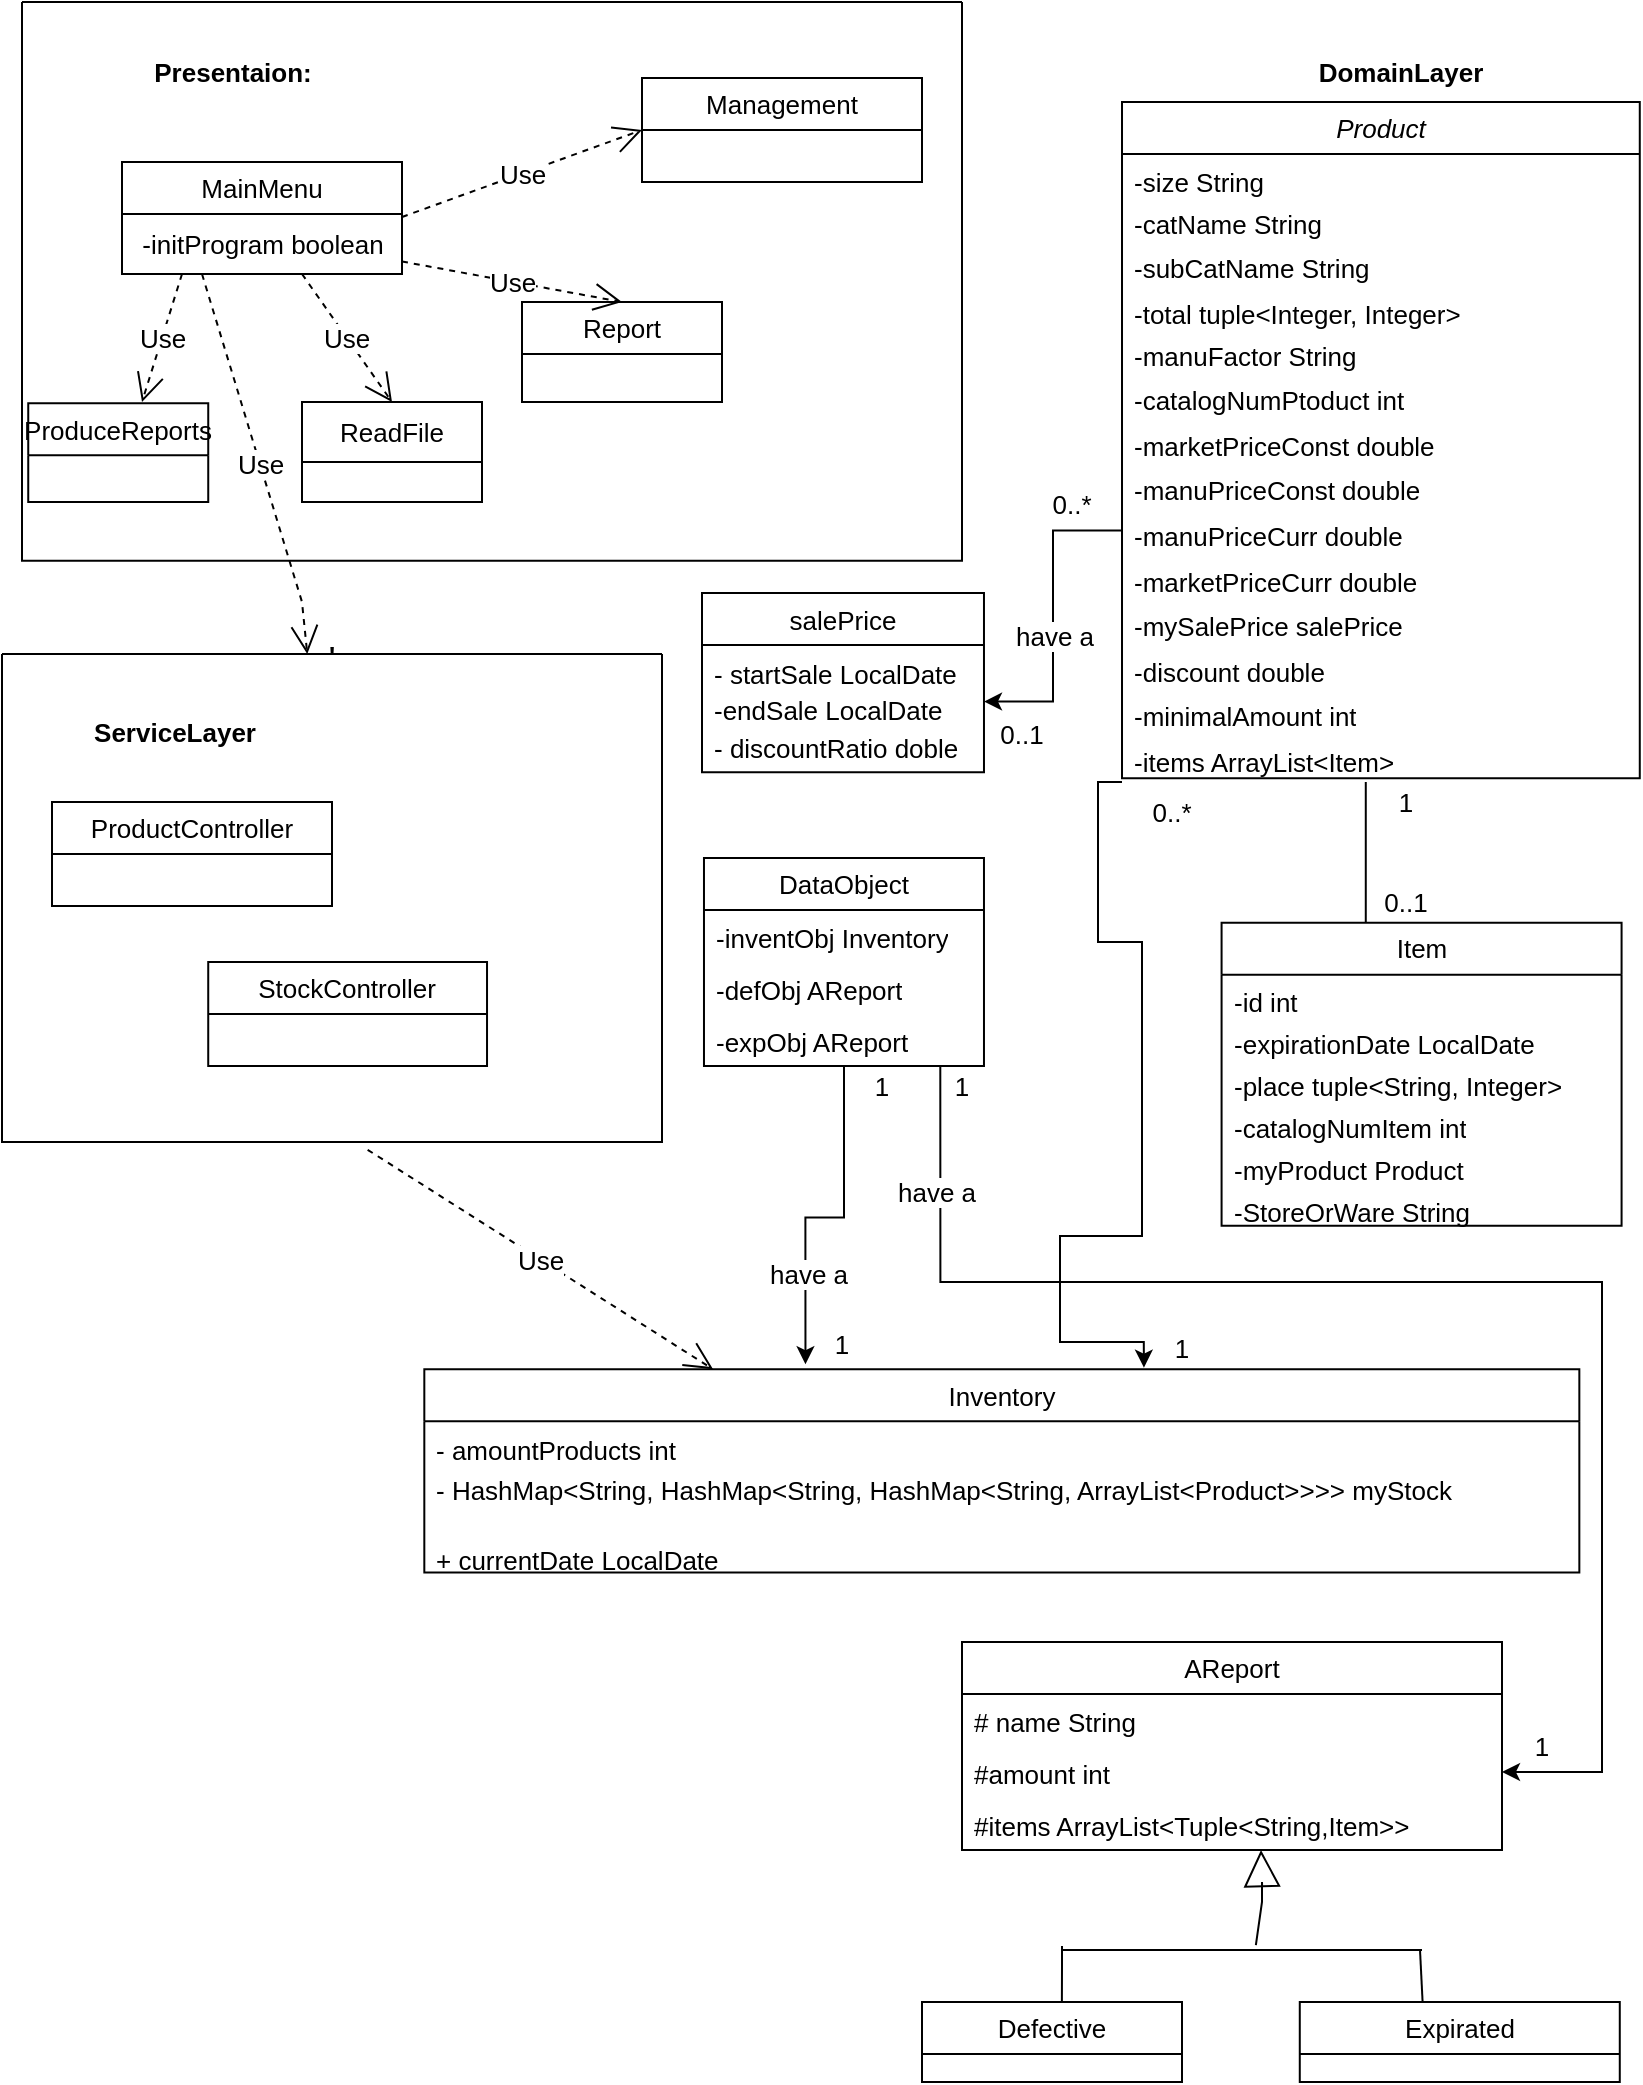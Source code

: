 <mxfile version="24.5.4" type="github">
  <diagram id="C5RBs43oDa-KdzZeNtuy" name="Page-1">
    <mxGraphModel dx="1002" dy="569" grid="1" gridSize="10" guides="1" tooltips="1" connect="1" arrows="1" fold="1" page="1" pageScale="1" pageWidth="827" pageHeight="1169" math="0" shadow="0">
      <root>
        <mxCell id="WIyWlLk6GJQsqaUBKTNV-0" />
        <mxCell id="WIyWlLk6GJQsqaUBKTNV-1" parent="WIyWlLk6GJQsqaUBKTNV-0" />
        <mxCell id="51y_q990u38oWhjzo1hq-20" value="Management" style="swimlane;fontStyle=0;childLayout=stackLayout;horizontal=1;startSize=26;fillColor=none;horizontalStack=0;resizeParent=1;resizeParentMax=0;resizeLast=0;collapsible=1;marginBottom=0;whiteSpace=wrap;html=1;fontSize=13;fontFamily=Helvetica;" parent="WIyWlLk6GJQsqaUBKTNV-1" vertex="1">
          <mxGeometry x="320" y="38" width="140" height="52" as="geometry" />
        </mxCell>
        <mxCell id="d0C_dxmiAp8fqY_cj4ix-60" value="&lt;h1 style=&quot;font-size: 13px;&quot;&gt;Presentaion:&lt;/h1&gt;" style="text;html=1;align=center;verticalAlign=middle;resizable=0;points=[];autosize=1;strokeColor=none;fillColor=none;fontSize=13;fontFamily=Helvetica;" parent="WIyWlLk6GJQsqaUBKTNV-1" vertex="1">
          <mxGeometry x="65" y="10" width="100" height="50" as="geometry" />
        </mxCell>
        <mxCell id="d0C_dxmiAp8fqY_cj4ix-61" value="&lt;h1 style=&quot;font-size: 13px;&quot;&gt;DomainLayer&lt;/h1&gt;" style="text;html=1;align=center;verticalAlign=middle;resizable=0;points=[];autosize=1;strokeColor=none;fillColor=none;fontSize=13;fontFamily=Helvetica;" parent="WIyWlLk6GJQsqaUBKTNV-1" vertex="1">
          <mxGeometry x="643.68" y="10" width="110" height="50" as="geometry" />
        </mxCell>
        <mxCell id="d0C_dxmiAp8fqY_cj4ix-64" value="&lt;div style=&quot;font-size: 13px;&quot;&gt;&lt;div style=&quot;font-size: 13px;&quot;&gt;StockController&lt;/div&gt;&lt;/div&gt;" style="swimlane;fontStyle=0;childLayout=stackLayout;horizontal=1;startSize=26;fillColor=none;horizontalStack=0;resizeParent=1;resizeParentMax=0;resizeLast=0;collapsible=1;marginBottom=0;whiteSpace=wrap;html=1;fontSize=13;fontFamily=Helvetica;" parent="WIyWlLk6GJQsqaUBKTNV-1" vertex="1">
          <mxGeometry x="103.116" y="480" width="139.4" height="52" as="geometry" />
        </mxCell>
        <mxCell id="d0C_dxmiAp8fqY_cj4ix-62" value="&lt;h1 style=&quot;font-size: 13px;&quot;&gt;ServiceLayer&lt;/h1&gt;" style="text;html=1;align=center;verticalAlign=middle;resizable=0;points=[];autosize=1;strokeColor=none;fillColor=none;fontSize=13;fontFamily=Helvetica;" parent="WIyWlLk6GJQsqaUBKTNV-1" vertex="1">
          <mxGeometry x="36.33" y="340" width="100" height="50" as="geometry" />
        </mxCell>
        <mxCell id="SjAPO4z27jlav3t-jJeg-12" value="" style="group;fontSize=13;fontFamily=Helvetica;" parent="WIyWlLk6GJQsqaUBKTNV-1" vertex="1" connectable="0">
          <mxGeometry x="350" y="50" width="468.89" height="650.694" as="geometry" />
        </mxCell>
        <mxCell id="SjAPO4z27jlav3t-jJeg-5" value="" style="group;fontSize=13;fontFamily=Helvetica;" parent="SjAPO4z27jlav3t-jJeg-12" vertex="1" connectable="0">
          <mxGeometry x="210.004" width="258.886" height="561.862" as="geometry" />
        </mxCell>
        <mxCell id="blhzIIwYApXe3oS-4LWT-23" value="&lt;span style=&quot;font-style: italic; text-wrap: nowrap; font-size: 13px;&quot;&gt;Product&lt;/span&gt;" style="swimlane;fontStyle=0;childLayout=stackLayout;horizontal=1;startSize=26;fillColor=none;horizontalStack=0;resizeParent=1;resizeParentMax=0;resizeLast=0;collapsible=1;marginBottom=0;whiteSpace=wrap;html=1;fontFamily=Helvetica;fontSize=13;" parent="SjAPO4z27jlav3t-jJeg-5" vertex="1">
          <mxGeometry width="258.886" height="338.184" as="geometry">
            <mxRectangle x="110" y="170" width="90" height="30" as="alternateBounds" />
          </mxGeometry>
        </mxCell>
        <mxCell id="blhzIIwYApXe3oS-4LWT-24" value="-size String" style="text;strokeColor=none;fillColor=none;align=left;verticalAlign=top;spacingLeft=4;spacingRight=4;overflow=hidden;rotatable=0;points=[[0,0.5],[1,0.5]];portConstraint=eastwest;whiteSpace=wrap;html=1;fontFamily=Helvetica;fontSize=13;" parent="blhzIIwYApXe3oS-4LWT-23" vertex="1">
          <mxGeometry y="26" width="258.886" height="20.92" as="geometry" />
        </mxCell>
        <mxCell id="blhzIIwYApXe3oS-4LWT-25" value="-catN&lt;span style=&quot;text-wrap: nowrap; font-size: 13px;&quot;&gt;ame String&lt;/span&gt;&lt;br style=&quot;font-size: 13px;&quot;&gt;&lt;div style=&quot;font-size: 13px;&quot;&gt;&lt;span style=&quot;text-wrap: nowrap; font-size: 13px;&quot;&gt;&lt;br style=&quot;font-size: 13px;&quot;&gt;&lt;/span&gt;&lt;/div&gt;" style="text;strokeColor=none;fillColor=none;align=left;verticalAlign=top;spacingLeft=4;spacingRight=4;overflow=hidden;rotatable=0;points=[[0,0.5],[1,0.5]];portConstraint=eastwest;whiteSpace=wrap;html=1;fontFamily=Helvetica;fontSize=13;" parent="blhzIIwYApXe3oS-4LWT-23" vertex="1">
          <mxGeometry y="46.92" width="258.886" height="22.529" as="geometry" />
        </mxCell>
        <mxCell id="blhzIIwYApXe3oS-4LWT-29" value="-subCatN&lt;span style=&quot;text-wrap: nowrap; font-size: 13px;&quot;&gt;ame String&lt;/span&gt;" style="text;strokeColor=none;fillColor=none;align=left;verticalAlign=top;spacingLeft=4;spacingRight=4;overflow=hidden;rotatable=0;points=[[0,0.5],[1,0.5]];portConstraint=eastwest;whiteSpace=wrap;html=1;fontFamily=Helvetica;fontSize=13;" parent="blhzIIwYApXe3oS-4LWT-23" vertex="1">
          <mxGeometry y="69.448" width="258.886" height="22.529" as="geometry" />
        </mxCell>
        <mxCell id="blhzIIwYApXe3oS-4LWT-30" value="&lt;div style=&quot;font-size: 13px;&quot;&gt;-total tuple&amp;lt;Integer, Integer&amp;gt;&lt;span style=&quot;text-wrap: nowrap; font-size: 13px;&quot;&gt;&lt;br style=&quot;font-size: 13px;&quot;&gt;&lt;/span&gt;&lt;/div&gt;" style="text;strokeColor=none;fillColor=none;align=left;verticalAlign=top;spacingLeft=4;spacingRight=4;overflow=hidden;rotatable=0;points=[[0,0.5],[1,0.5]];portConstraint=eastwest;whiteSpace=wrap;html=1;fontFamily=Helvetica;fontSize=13;" parent="blhzIIwYApXe3oS-4LWT-23" vertex="1">
          <mxGeometry y="91.977" width="258.886" height="20.92" as="geometry" />
        </mxCell>
        <mxCell id="blhzIIwYApXe3oS-4LWT-31" value="&lt;span style=&quot;text-wrap: nowrap; font-size: 13px;&quot;&gt;-manuFactor String&lt;/span&gt;" style="text;strokeColor=none;fillColor=none;align=left;verticalAlign=top;spacingLeft=4;spacingRight=4;overflow=hidden;rotatable=0;points=[[0,0.5],[1,0.5]];portConstraint=eastwest;whiteSpace=wrap;html=1;fontFamily=Helvetica;fontSize=13;" parent="blhzIIwYApXe3oS-4LWT-23" vertex="1">
          <mxGeometry y="112.897" width="258.886" height="22.529" as="geometry" />
        </mxCell>
        <mxCell id="blhzIIwYApXe3oS-4LWT-32" value="&lt;span style=&quot;text-wrap: nowrap; font-size: 13px;&quot;&gt;-catalogNumPtoduct int&lt;/span&gt;" style="text;strokeColor=none;fillColor=none;align=left;verticalAlign=top;spacingLeft=4;spacingRight=4;overflow=hidden;rotatable=0;points=[[0,0.5],[1,0.5]];portConstraint=eastwest;whiteSpace=wrap;html=1;fontFamily=Helvetica;fontSize=13;" parent="blhzIIwYApXe3oS-4LWT-23" vertex="1">
          <mxGeometry y="135.425" width="258.886" height="22.529" as="geometry" />
        </mxCell>
        <mxCell id="blhzIIwYApXe3oS-4LWT-33" value="&lt;span style=&quot;text-wrap: nowrap; font-size: 13px;&quot;&gt;-marketPriceConst double&amp;nbsp;&lt;/span&gt;" style="text;strokeColor=none;fillColor=none;align=left;verticalAlign=top;spacingLeft=4;spacingRight=4;overflow=hidden;rotatable=0;points=[[0,0.5],[1,0.5]];portConstraint=eastwest;whiteSpace=wrap;html=1;fontFamily=Helvetica;fontSize=13;" parent="blhzIIwYApXe3oS-4LWT-23" vertex="1">
          <mxGeometry y="157.954" width="258.886" height="22.529" as="geometry" />
        </mxCell>
        <mxCell id="blhzIIwYApXe3oS-4LWT-34" value="&lt;span style=&quot;text-wrap: nowrap; font-size: 13px;&quot;&gt;-manuPriceConst double&amp;nbsp;&lt;/span&gt;" style="text;strokeColor=none;fillColor=none;align=left;verticalAlign=top;spacingLeft=4;spacingRight=4;overflow=hidden;rotatable=0;points=[[0,0.5],[1,0.5]];portConstraint=eastwest;whiteSpace=wrap;html=1;fontFamily=Helvetica;fontSize=13;" parent="blhzIIwYApXe3oS-4LWT-23" vertex="1">
          <mxGeometry y="180.483" width="258.886" height="22.529" as="geometry" />
        </mxCell>
        <mxCell id="blhzIIwYApXe3oS-4LWT-35" value="&lt;span style=&quot;text-wrap: nowrap; font-size: 13px;&quot;&gt;-manuPriceCurr double&amp;nbsp;&lt;/span&gt;" style="text;strokeColor=none;fillColor=none;align=left;verticalAlign=top;spacingLeft=4;spacingRight=4;overflow=hidden;rotatable=0;points=[[0,0.5],[1,0.5]];portConstraint=eastwest;whiteSpace=wrap;html=1;fontFamily=Helvetica;fontSize=13;" parent="blhzIIwYApXe3oS-4LWT-23" vertex="1">
          <mxGeometry y="203.011" width="258.886" height="22.529" as="geometry" />
        </mxCell>
        <mxCell id="blhzIIwYApXe3oS-4LWT-36" value="&lt;span style=&quot;text-wrap: nowrap; font-size: 13px;&quot;&gt;-marketPriceCurr double&amp;nbsp;&lt;/span&gt;" style="text;strokeColor=none;fillColor=none;align=left;verticalAlign=top;spacingLeft=4;spacingRight=4;overflow=hidden;rotatable=0;points=[[0,0.5],[1,0.5]];portConstraint=eastwest;whiteSpace=wrap;html=1;fontFamily=Helvetica;fontSize=13;" parent="blhzIIwYApXe3oS-4LWT-23" vertex="1">
          <mxGeometry y="225.54" width="258.886" height="22.529" as="geometry" />
        </mxCell>
        <mxCell id="blhzIIwYApXe3oS-4LWT-37" value="&lt;span style=&quot;text-wrap: nowrap; font-size: 13px;&quot;&gt;-mySalePrice salePrice&amp;nbsp;&lt;/span&gt;" style="text;strokeColor=none;fillColor=none;align=left;verticalAlign=top;spacingLeft=4;spacingRight=4;overflow=hidden;rotatable=0;points=[[0,0.5],[1,0.5]];portConstraint=eastwest;whiteSpace=wrap;html=1;fontFamily=Helvetica;fontSize=13;" parent="blhzIIwYApXe3oS-4LWT-23" vertex="1">
          <mxGeometry y="248.069" width="258.886" height="22.529" as="geometry" />
        </mxCell>
        <mxCell id="blhzIIwYApXe3oS-4LWT-38" value="&lt;span style=&quot;text-wrap: nowrap; font-size: 13px;&quot;&gt;-&lt;/span&gt;&lt;span style=&quot;font-size: 13px;&quot;&gt;discount&amp;nbsp;&lt;/span&gt;&lt;span style=&quot;text-wrap: nowrap; font-size: 13px;&quot;&gt;double&lt;/span&gt;" style="text;strokeColor=none;fillColor=none;align=left;verticalAlign=top;spacingLeft=4;spacingRight=4;overflow=hidden;rotatable=0;points=[[0,0.5],[1,0.5]];portConstraint=eastwest;whiteSpace=wrap;html=1;fontFamily=Helvetica;fontSize=13;" parent="blhzIIwYApXe3oS-4LWT-23" vertex="1">
          <mxGeometry y="270.598" width="258.886" height="22.529" as="geometry" />
        </mxCell>
        <mxCell id="d0C_dxmiAp8fqY_cj4ix-7" value="&lt;span style=&quot;text-wrap: nowrap; font-size: 13px;&quot;&gt;-&lt;/span&gt;&lt;span style=&quot;font-size: 13px;&quot;&gt;minimalAmount&lt;/span&gt;&lt;span style=&quot;font-size: 13px;&quot;&gt;&amp;nbsp;&lt;span style=&quot;text-wrap: nowrap; font-size: 13px;&quot;&gt;int&lt;/span&gt;&lt;/span&gt;" style="text;strokeColor=none;fillColor=none;align=left;verticalAlign=top;spacingLeft=4;spacingRight=4;overflow=hidden;rotatable=0;points=[[0,0.5],[1,0.5]];portConstraint=eastwest;whiteSpace=wrap;html=1;fontFamily=Helvetica;fontSize=13;" parent="blhzIIwYApXe3oS-4LWT-23" vertex="1">
          <mxGeometry y="293.126" width="258.886" height="22.529" as="geometry" />
        </mxCell>
        <mxCell id="d0C_dxmiAp8fqY_cj4ix-8" value="&lt;span style=&quot;text-wrap: nowrap; font-size: 13px;&quot;&gt;-&lt;/span&gt;&lt;span style=&quot;font-size: 13px;&quot;&gt;items &lt;span style=&quot;text-wrap: nowrap; font-size: 13px;&quot;&gt;ArrayList&amp;lt;Item&amp;gt;&lt;/span&gt;&lt;/span&gt;" style="text;strokeColor=none;fillColor=none;align=left;verticalAlign=top;spacingLeft=4;spacingRight=4;overflow=hidden;rotatable=0;points=[[0,0.5],[1,0.5]];portConstraint=eastwest;whiteSpace=wrap;html=1;fontFamily=Helvetica;fontSize=13;" parent="blhzIIwYApXe3oS-4LWT-23" vertex="1">
          <mxGeometry y="315.655" width="258.886" height="22.529" as="geometry" />
        </mxCell>
        <mxCell id="SjAPO4z27jlav3t-jJeg-52" value="0..*" style="text;strokeColor=none;align=center;fillColor=none;html=1;verticalAlign=middle;whiteSpace=wrap;rounded=0;fontSize=13;fontFamily=Helvetica;" parent="SjAPO4z27jlav3t-jJeg-5" vertex="1">
          <mxGeometry x="-0.004" y="340" width="50" height="30" as="geometry" />
        </mxCell>
        <mxCell id="SjAPO4z27jlav3t-jJeg-139" value="" style="group;fontSize=13;fontFamily=Helvetica;" parent="SjAPO4z27jlav3t-jJeg-5" vertex="1" connectable="0">
          <mxGeometry x="49.786" y="340" width="200" height="221.862" as="geometry" />
        </mxCell>
        <mxCell id="blhzIIwYApXe3oS-4LWT-51" value="Item" style="swimlane;fontStyle=0;childLayout=stackLayout;horizontal=1;startSize=26;fillColor=none;horizontalStack=0;resizeParent=1;resizeParentMax=0;resizeLast=0;collapsible=1;marginBottom=0;whiteSpace=wrap;html=1;fontSize=13;fontFamily=Helvetica;" parent="SjAPO4z27jlav3t-jJeg-139" vertex="1">
          <mxGeometry y="70.345" width="200" height="151.518" as="geometry" />
        </mxCell>
        <mxCell id="SjAPO4z27jlav3t-jJeg-1" value="" style="endArrow=none;endFill=0;endSize=24;html=1;rounded=0;fontSize=13;fontFamily=Helvetica;" parent="blhzIIwYApXe3oS-4LWT-51" edge="1">
          <mxGeometry width="160" relative="1" as="geometry">
            <mxPoint x="72.1" y="-0.345" as="sourcePoint" />
            <mxPoint x="72.1" y="-70.345" as="targetPoint" />
          </mxGeometry>
        </mxCell>
        <mxCell id="blhzIIwYApXe3oS-4LWT-52" value="-id int" style="text;strokeColor=none;fillColor=none;align=left;verticalAlign=top;spacingLeft=4;spacingRight=4;overflow=hidden;rotatable=0;points=[[0,0.5],[1,0.5]];portConstraint=eastwest;whiteSpace=wrap;html=1;fontSize=13;fontFamily=Helvetica;" parent="blhzIIwYApXe3oS-4LWT-51" vertex="1">
          <mxGeometry y="26" width="200" height="20.92" as="geometry" />
        </mxCell>
        <mxCell id="blhzIIwYApXe3oS-4LWT-53" value="-&lt;span style=&quot;font-size: 13px;&quot;&gt;expirationDate LocalDate&lt;/span&gt;" style="text;strokeColor=none;fillColor=none;align=left;verticalAlign=top;spacingLeft=4;spacingRight=4;overflow=hidden;rotatable=0;points=[[0,0.5],[1,0.5]];portConstraint=eastwest;whiteSpace=wrap;html=1;fontSize=13;fontFamily=Helvetica;" parent="blhzIIwYApXe3oS-4LWT-51" vertex="1">
          <mxGeometry y="46.92" width="200" height="20.92" as="geometry" />
        </mxCell>
        <mxCell id="blhzIIwYApXe3oS-4LWT-56" value="-place tuple&amp;lt;String, Integer&amp;gt;" style="text;strokeColor=none;fillColor=none;align=left;verticalAlign=top;spacingLeft=4;spacingRight=4;overflow=hidden;rotatable=0;points=[[0,0.5],[1,0.5]];portConstraint=eastwest;whiteSpace=wrap;html=1;fontSize=13;fontFamily=Helvetica;" parent="blhzIIwYApXe3oS-4LWT-51" vertex="1">
          <mxGeometry y="67.839" width="200" height="20.92" as="geometry" />
        </mxCell>
        <mxCell id="51y_q990u38oWhjzo1hq-27" value="&lt;span style=&quot;text-wrap: nowrap; font-size: 13px;&quot;&gt;-catalogNumItem int&lt;/span&gt;" style="text;strokeColor=none;fillColor=none;align=left;verticalAlign=top;spacingLeft=4;spacingRight=4;overflow=hidden;rotatable=0;points=[[0,0.5],[1,0.5]];portConstraint=eastwest;whiteSpace=wrap;html=1;fontSize=13;fontFamily=Helvetica;" parent="blhzIIwYApXe3oS-4LWT-51" vertex="1">
          <mxGeometry y="88.759" width="200" height="20.92" as="geometry" />
        </mxCell>
        <mxCell id="SjAPO4z27jlav3t-jJeg-4" value="&lt;span style=&quot;text-wrap: nowrap; font-size: 13px;&quot;&gt;-myProduct Product&lt;/span&gt;" style="text;strokeColor=none;fillColor=none;align=left;verticalAlign=top;spacingLeft=4;spacingRight=4;overflow=hidden;rotatable=0;points=[[0,0.5],[1,0.5]];portConstraint=eastwest;whiteSpace=wrap;html=1;fontSize=13;fontFamily=Helvetica;" parent="blhzIIwYApXe3oS-4LWT-51" vertex="1">
          <mxGeometry y="109.679" width="200" height="20.92" as="geometry" />
        </mxCell>
        <mxCell id="SjAPO4z27jlav3t-jJeg-143" value="&lt;span style=&quot;text-wrap: nowrap; font-size: 13px;&quot;&gt;-StoreOrWare String&lt;/span&gt;" style="text;strokeColor=none;fillColor=none;align=left;verticalAlign=top;spacingLeft=4;spacingRight=4;overflow=hidden;rotatable=0;points=[[0,0.5],[1,0.5]];portConstraint=eastwest;whiteSpace=wrap;html=1;fontSize=13;fontFamily=Helvetica;" parent="blhzIIwYApXe3oS-4LWT-51" vertex="1">
          <mxGeometry y="130.598" width="200" height="20.92" as="geometry" />
        </mxCell>
        <mxCell id="SjAPO4z27jlav3t-jJeg-2" value="1" style="text;strokeColor=none;align=center;fillColor=none;html=1;verticalAlign=middle;whiteSpace=wrap;rounded=0;fontSize=13;fontFamily=Helvetica;" parent="SjAPO4z27jlav3t-jJeg-139" vertex="1">
          <mxGeometry x="72.1" width="40" height="20" as="geometry" />
        </mxCell>
        <mxCell id="SjAPO4z27jlav3t-jJeg-3" value="0..1" style="text;strokeColor=none;align=center;fillColor=none;html=1;verticalAlign=middle;whiteSpace=wrap;rounded=0;fontSize=13;fontFamily=Helvetica;" parent="SjAPO4z27jlav3t-jJeg-139" vertex="1">
          <mxGeometry x="72.1" y="50.34" width="40" height="20" as="geometry" />
        </mxCell>
        <mxCell id="SjAPO4z27jlav3t-jJeg-7" style="edgeStyle=orthogonalEdgeStyle;rounded=0;orthogonalLoop=1;jettySize=auto;html=1;entryX=1;entryY=0.5;entryDx=0;entryDy=0;fontSize=13;fontFamily=Helvetica;" parent="SjAPO4z27jlav3t-jJeg-12" source="blhzIIwYApXe3oS-4LWT-35" target="blhzIIwYApXe3oS-4LWT-86" edge="1">
          <mxGeometry relative="1" as="geometry" />
        </mxCell>
        <mxCell id="SjAPO4z27jlav3t-jJeg-8" value="have a" style="edgeLabel;html=1;align=center;verticalAlign=middle;resizable=0;points=[];fontSize=13;fontFamily=Helvetica;" parent="SjAPO4z27jlav3t-jJeg-7" vertex="1" connectable="0">
          <mxGeometry x="0.129" relative="1" as="geometry">
            <mxPoint as="offset" />
          </mxGeometry>
        </mxCell>
        <mxCell id="d0C_dxmiAp8fqY_cj4ix-3" value="" style="group;fontSize=13;fontFamily=Helvetica;" parent="SjAPO4z27jlav3t-jJeg-12" vertex="1" connectable="0">
          <mxGeometry y="186.09" width="140.99" height="295.91" as="geometry" />
        </mxCell>
        <mxCell id="blhzIIwYApXe3oS-4LWT-84" value="salePrice" style="swimlane;fontStyle=0;childLayout=stackLayout;horizontal=1;startSize=26;fillColor=none;horizontalStack=0;resizeParent=1;resizeParentMax=0;resizeLast=0;collapsible=1;marginBottom=0;whiteSpace=wrap;html=1;fontSize=13;fontFamily=Helvetica;" parent="d0C_dxmiAp8fqY_cj4ix-3" vertex="1">
          <mxGeometry y="59.419" width="140.99" height="89.582" as="geometry" />
        </mxCell>
        <mxCell id="blhzIIwYApXe3oS-4LWT-85" value="- startSale LocalDate" style="text;strokeColor=none;fillColor=none;align=left;verticalAlign=top;spacingLeft=4;spacingRight=4;overflow=hidden;rotatable=0;points=[[0,0.5],[1,0.5]];portConstraint=eastwest;whiteSpace=wrap;html=1;fontSize=13;fontFamily=Helvetica;" parent="blhzIIwYApXe3oS-4LWT-84" vertex="1">
          <mxGeometry y="26" width="140.99" height="18.84" as="geometry" />
        </mxCell>
        <mxCell id="blhzIIwYApXe3oS-4LWT-86" value="-endSale LocalDate" style="text;strokeColor=none;fillColor=none;align=left;verticalAlign=top;spacingLeft=4;spacingRight=4;overflow=hidden;rotatable=0;points=[[0,0.5],[1,0.5]];portConstraint=eastwest;whiteSpace=wrap;html=1;fontSize=13;fontFamily=Helvetica;" parent="blhzIIwYApXe3oS-4LWT-84" vertex="1">
          <mxGeometry y="44.84" width="140.99" height="18.84" as="geometry" />
        </mxCell>
        <mxCell id="blhzIIwYApXe3oS-4LWT-89" value="- discountRatio doble" style="text;strokeColor=none;fillColor=none;align=left;verticalAlign=top;spacingLeft=4;spacingRight=4;overflow=hidden;rotatable=0;points=[[0,0.5],[1,0.5]];portConstraint=eastwest;whiteSpace=wrap;html=1;fontSize=13;fontFamily=Helvetica;" parent="blhzIIwYApXe3oS-4LWT-84" vertex="1">
          <mxGeometry y="63.68" width="140.99" height="25.901" as="geometry" />
        </mxCell>
        <mxCell id="SjAPO4z27jlav3t-jJeg-44" value="DataObject" style="swimlane;fontStyle=0;childLayout=stackLayout;horizontal=1;startSize=26;fillColor=none;horizontalStack=0;resizeParent=1;resizeParentMax=0;resizeLast=0;collapsible=1;marginBottom=0;whiteSpace=wrap;html=1;fontSize=13;fontFamily=Helvetica;" parent="d0C_dxmiAp8fqY_cj4ix-3" vertex="1">
          <mxGeometry x="0.99" y="191.91" width="140" height="104" as="geometry" />
        </mxCell>
        <mxCell id="SjAPO4z27jlav3t-jJeg-45" value="-inventObj Inventory" style="text;strokeColor=none;fillColor=none;align=left;verticalAlign=top;spacingLeft=4;spacingRight=4;overflow=hidden;rotatable=0;points=[[0,0.5],[1,0.5]];portConstraint=eastwest;whiteSpace=wrap;html=1;fontSize=13;fontFamily=Helvetica;" parent="SjAPO4z27jlav3t-jJeg-44" vertex="1">
          <mxGeometry y="26" width="140" height="26" as="geometry" />
        </mxCell>
        <mxCell id="SjAPO4z27jlav3t-jJeg-46" value="-defObj AReport" style="text;strokeColor=none;fillColor=none;align=left;verticalAlign=top;spacingLeft=4;spacingRight=4;overflow=hidden;rotatable=0;points=[[0,0.5],[1,0.5]];portConstraint=eastwest;whiteSpace=wrap;html=1;fontSize=13;fontFamily=Helvetica;" parent="SjAPO4z27jlav3t-jJeg-44" vertex="1">
          <mxGeometry y="52" width="140" height="26" as="geometry" />
        </mxCell>
        <mxCell id="SjAPO4z27jlav3t-jJeg-47" value="-expObj AReport" style="text;strokeColor=none;fillColor=none;align=left;verticalAlign=top;spacingLeft=4;spacingRight=4;overflow=hidden;rotatable=0;points=[[0,0.5],[1,0.5]];portConstraint=eastwest;whiteSpace=wrap;html=1;fontSize=13;fontFamily=Helvetica;" parent="SjAPO4z27jlav3t-jJeg-44" vertex="1">
          <mxGeometry y="78" width="140" height="26" as="geometry" />
        </mxCell>
        <mxCell id="SjAPO4z27jlav3t-jJeg-9" value="0..1" style="text;strokeColor=none;align=center;fillColor=none;html=1;verticalAlign=middle;whiteSpace=wrap;rounded=0;fontSize=13;fontFamily=Helvetica;" parent="SjAPO4z27jlav3t-jJeg-12" vertex="1">
          <mxGeometry x="130" y="300.8" width="60" height="30" as="geometry" />
        </mxCell>
        <mxCell id="SjAPO4z27jlav3t-jJeg-10" value="0..*" style="text;strokeColor=none;align=center;fillColor=none;html=1;verticalAlign=middle;whiteSpace=wrap;rounded=0;fontSize=13;fontFamily=Helvetica;" parent="SjAPO4z27jlav3t-jJeg-12" vertex="1">
          <mxGeometry x="160" y="186.09" width="50" height="30" as="geometry" />
        </mxCell>
        <mxCell id="SjAPO4z27jlav3t-jJeg-50" value="1" style="text;strokeColor=none;align=center;fillColor=none;html=1;verticalAlign=middle;whiteSpace=wrap;rounded=0;fontSize=13;fontFamily=Helvetica;" parent="SjAPO4z27jlav3t-jJeg-12" vertex="1">
          <mxGeometry x="220.0" y="613" width="40" height="20" as="geometry" />
        </mxCell>
        <mxCell id="SjAPO4z27jlav3t-jJeg-54" value="1" style="text;strokeColor=none;align=center;fillColor=none;html=1;verticalAlign=middle;whiteSpace=wrap;rounded=0;fontSize=13;fontFamily=Helvetica;" parent="SjAPO4z27jlav3t-jJeg-12" vertex="1">
          <mxGeometry x="70.0" y="482" width="40" height="20" as="geometry" />
        </mxCell>
        <mxCell id="SjAPO4z27jlav3t-jJeg-110" value="1" style="text;strokeColor=none;align=center;fillColor=none;html=1;verticalAlign=middle;whiteSpace=wrap;rounded=0;fontSize=13;fontFamily=Helvetica;" parent="SjAPO4z27jlav3t-jJeg-12" vertex="1">
          <mxGeometry x="110.0" y="482" width="40" height="20" as="geometry" />
        </mxCell>
        <mxCell id="SjAPO4z27jlav3t-jJeg-128" value="" style="swimlane;startSize=0;fontSize=13;fontFamily=Helvetica;" parent="SjAPO4z27jlav3t-jJeg-12" vertex="1">
          <mxGeometry x="-340" y="-50" width="470" height="279.42" as="geometry" />
        </mxCell>
        <mxCell id="51y_q990u38oWhjzo1hq-19" value="MainMenu" style="swimlane;fontStyle=0;childLayout=stackLayout;horizontal=1;startSize=26;fillColor=none;horizontalStack=0;resizeParent=1;resizeParentMax=0;resizeLast=0;collapsible=1;marginBottom=0;whiteSpace=wrap;html=1;container=0;fontSize=13;fontFamily=Helvetica;" parent="WIyWlLk6GJQsqaUBKTNV-1" vertex="1">
          <mxGeometry x="60" y="80" width="140" height="56" as="geometry" />
        </mxCell>
        <mxCell id="51y_q990u38oWhjzo1hq-22" value="ProduceReports" style="swimlane;fontStyle=0;childLayout=stackLayout;horizontal=1;startSize=26;fillColor=none;horizontalStack=0;resizeParent=1;resizeParentMax=0;resizeLast=0;collapsible=1;marginBottom=0;whiteSpace=wrap;html=1;container=0;fontSize=13;fontFamily=Helvetica;" parent="WIyWlLk6GJQsqaUBKTNV-1" vertex="1">
          <mxGeometry x="13.12" y="200.585" width="90" height="49.419" as="geometry" />
        </mxCell>
        <mxCell id="d0C_dxmiAp8fqY_cj4ix-58" value="ReadFile" style="swimlane;fontStyle=0;childLayout=stackLayout;horizontal=1;startSize=30;fillColor=none;horizontalStack=0;resizeParent=1;resizeParentMax=0;resizeLast=0;collapsible=1;marginBottom=0;whiteSpace=wrap;html=1;container=0;fontSize=13;fontFamily=Helvetica;" parent="WIyWlLk6GJQsqaUBKTNV-1" vertex="1">
          <mxGeometry x="150" y="200" width="90" height="50" as="geometry" />
        </mxCell>
        <mxCell id="SjAPO4z27jlav3t-jJeg-31" value="-initProgram boolean" style="text;html=1;align=center;verticalAlign=middle;resizable=0;points=[];autosize=1;strokeColor=none;fillColor=none;fontSize=13;fontFamily=Helvetica;" parent="WIyWlLk6GJQsqaUBKTNV-1" vertex="1">
          <mxGeometry x="60" y="106" width="140" height="30" as="geometry" />
        </mxCell>
        <mxCell id="d0C_dxmiAp8fqY_cj4ix-73" value="Report" style="swimlane;fontStyle=0;childLayout=stackLayout;horizontal=1;startSize=26;fillColor=none;horizontalStack=0;resizeParent=1;resizeParentMax=0;resizeLast=0;collapsible=1;marginBottom=0;whiteSpace=wrap;html=1;container=0;fontSize=13;fontFamily=Helvetica;" parent="WIyWlLk6GJQsqaUBKTNV-1" vertex="1">
          <mxGeometry x="260" y="150" width="100" height="50" as="geometry" />
        </mxCell>
        <mxCell id="SjAPO4z27jlav3t-jJeg-37" value="Use" style="endArrow=open;endSize=12;dashed=1;html=1;rounded=0;entryX=0;entryY=0.5;entryDx=0;entryDy=0;fontSize=13;fontFamily=Helvetica;" parent="WIyWlLk6GJQsqaUBKTNV-1" target="51y_q990u38oWhjzo1hq-20" edge="1">
          <mxGeometry width="160" relative="1" as="geometry">
            <mxPoint x="200" y="107.5" as="sourcePoint" />
            <mxPoint x="360" y="107.5" as="targetPoint" />
          </mxGeometry>
        </mxCell>
        <mxCell id="SjAPO4z27jlav3t-jJeg-38" value="Use" style="endArrow=open;endSize=12;dashed=1;html=1;rounded=0;entryX=0.5;entryY=0;entryDx=0;entryDy=0;fontSize=13;fontFamily=Helvetica;" parent="WIyWlLk6GJQsqaUBKTNV-1" target="d0C_dxmiAp8fqY_cj4ix-58" edge="1">
          <mxGeometry width="160" relative="1" as="geometry">
            <mxPoint x="150" y="136" as="sourcePoint" />
            <mxPoint x="260" y="156.25" as="targetPoint" />
          </mxGeometry>
        </mxCell>
        <mxCell id="SjAPO4z27jlav3t-jJeg-39" value="Use" style="endArrow=open;endSize=12;dashed=1;html=1;rounded=0;entryX=0.5;entryY=0;entryDx=0;entryDy=0;fontSize=13;fontFamily=Helvetica;" parent="WIyWlLk6GJQsqaUBKTNV-1" target="d0C_dxmiAp8fqY_cj4ix-73" edge="1">
          <mxGeometry width="160" relative="1" as="geometry">
            <mxPoint x="200" y="129.75" as="sourcePoint" />
            <mxPoint x="320" y="86.25" as="targetPoint" />
          </mxGeometry>
        </mxCell>
        <mxCell id="SjAPO4z27jlav3t-jJeg-40" value="Use" style="endArrow=open;endSize=12;dashed=1;html=1;rounded=0;entryX=0.632;entryY=-0.012;entryDx=0;entryDy=0;entryPerimeter=0;fontSize=13;fontFamily=Helvetica;" parent="WIyWlLk6GJQsqaUBKTNV-1" target="51y_q990u38oWhjzo1hq-22" edge="1">
          <mxGeometry width="160" relative="1" as="geometry">
            <mxPoint x="90" y="136" as="sourcePoint" />
            <mxPoint x="210" y="92.5" as="targetPoint" />
          </mxGeometry>
        </mxCell>
        <mxCell id="SjAPO4z27jlav3t-jJeg-41" value="Use" style="endArrow=open;endSize=12;dashed=1;html=1;rounded=0;entryX=0.25;entryY=0;entryDx=0;entryDy=0;fontSize=13;fontFamily=Helvetica;exitX=0.554;exitY=1.016;exitDx=0;exitDy=0;exitPerimeter=0;" parent="WIyWlLk6GJQsqaUBKTNV-1" target="blhzIIwYApXe3oS-4LWT-66" edge="1" source="SjAPO4z27jlav3t-jJeg-130">
          <mxGeometry width="160" relative="1" as="geometry">
            <mxPoint x="170" y="532" as="sourcePoint" />
            <mxPoint x="290" y="488.5" as="targetPoint" />
          </mxGeometry>
        </mxCell>
        <mxCell id="51y_q990u38oWhjzo1hq-1" value="" style="group;fontSize=13;fontFamily=Helvetica;" parent="WIyWlLk6GJQsqaUBKTNV-1" vertex="1" connectable="0">
          <mxGeometry x="171.33" y="660" width="617.34" height="130" as="geometry" />
        </mxCell>
        <mxCell id="blhzIIwYApXe3oS-4LWT-66" value="&lt;span style=&quot;font-size: 13px; text-align: start;&quot;&gt;Inventory&lt;/span&gt;" style="swimlane;fontStyle=0;childLayout=stackLayout;horizontal=1;startSize=26;fillColor=none;horizontalStack=0;resizeParent=1;resizeParentMax=0;resizeLast=0;collapsible=1;marginBottom=0;whiteSpace=wrap;html=1;fontSize=13;fontFamily=Helvetica;" parent="51y_q990u38oWhjzo1hq-1" vertex="1">
          <mxGeometry x="39.828" y="23.636" width="577.512" height="101.636" as="geometry" />
        </mxCell>
        <mxCell id="blhzIIwYApXe3oS-4LWT-63" value="- amountProducts int&lt;div style=&quot;font-size: 13px;&quot;&gt;&lt;br style=&quot;font-size: 13px;&quot;&gt;&lt;/div&gt;" style="text;strokeColor=none;fillColor=none;align=left;verticalAlign=top;spacingLeft=4;spacingRight=4;overflow=hidden;rotatable=0;points=[[0,0.5],[1,0.5]];portConstraint=eastwest;whiteSpace=wrap;html=1;fontSize=13;fontFamily=Helvetica;" parent="blhzIIwYApXe3oS-4LWT-66" vertex="1">
          <mxGeometry y="26" width="577.512" height="20.091" as="geometry" />
        </mxCell>
        <mxCell id="d0C_dxmiAp8fqY_cj4ix-6" value="&lt;div style=&quot;font-size: 13px;&quot;&gt;&lt;div style=&quot;font-size: 13px;&quot;&gt;- HashMap&amp;lt;String, HashMap&amp;lt;String, HashMap&amp;lt;String, ArrayList&amp;lt;Product&amp;gt;&amp;gt;&amp;gt;&amp;gt; myStock&lt;/div&gt;&lt;/div&gt;" style="text;strokeColor=none;fillColor=none;align=left;verticalAlign=top;spacingLeft=4;spacingRight=4;overflow=hidden;rotatable=0;points=[[0,0.5],[1,0.5]];portConstraint=eastwest;whiteSpace=wrap;html=1;fontSize=13;fontFamily=Helvetica;" parent="blhzIIwYApXe3oS-4LWT-66" vertex="1">
          <mxGeometry y="46.091" width="577.512" height="35.455" as="geometry" />
        </mxCell>
        <mxCell id="SjAPO4z27jlav3t-jJeg-144" value="+ currentDate LocalDate&lt;div style=&quot;font-size: 13px;&quot;&gt;&lt;br style=&quot;font-size: 13px;&quot;&gt;&lt;/div&gt;" style="text;strokeColor=none;fillColor=none;align=left;verticalAlign=top;spacingLeft=4;spacingRight=4;overflow=hidden;rotatable=0;points=[[0,0.5],[1,0.5]];portConstraint=eastwest;whiteSpace=wrap;html=1;fontSize=13;fontFamily=Helvetica;" parent="blhzIIwYApXe3oS-4LWT-66" vertex="1">
          <mxGeometry y="81.545" width="577.512" height="20.091" as="geometry" />
        </mxCell>
        <mxCell id="SjAPO4z27jlav3t-jJeg-55" value="1" style="text;strokeColor=none;align=center;fillColor=none;html=1;verticalAlign=middle;whiteSpace=wrap;rounded=0;fontSize=13;fontFamily=Helvetica;" parent="51y_q990u38oWhjzo1hq-1" vertex="1">
          <mxGeometry x="229.156" y="-0.005" width="40.0" height="21.543" as="geometry" />
        </mxCell>
        <mxCell id="SjAPO4z27jlav3t-jJeg-53" style="edgeStyle=orthogonalEdgeStyle;rounded=0;orthogonalLoop=1;jettySize=auto;html=1;entryX=0.33;entryY=-0.025;entryDx=0;entryDy=0;entryPerimeter=0;fontSize=13;fontFamily=Helvetica;" parent="WIyWlLk6GJQsqaUBKTNV-1" source="SjAPO4z27jlav3t-jJeg-44" target="blhzIIwYApXe3oS-4LWT-66" edge="1">
          <mxGeometry relative="1" as="geometry" />
        </mxCell>
        <mxCell id="SjAPO4z27jlav3t-jJeg-146" value="&lt;span style=&quot;font-size: 13px;&quot;&gt;have a&lt;/span&gt;" style="edgeLabel;html=1;align=center;verticalAlign=middle;resizable=0;points=[];" parent="SjAPO4z27jlav3t-jJeg-53" vertex="1" connectable="0">
          <mxGeometry x="0.459" y="1" relative="1" as="geometry">
            <mxPoint as="offset" />
          </mxGeometry>
        </mxCell>
        <mxCell id="SjAPO4z27jlav3t-jJeg-58" value="" style="group;fontSize=13;fontFamily=Helvetica;" parent="WIyWlLk6GJQsqaUBKTNV-1" vertex="1" connectable="0">
          <mxGeometry x="460" y="820" width="348.89" height="220" as="geometry" />
        </mxCell>
        <mxCell id="blhzIIwYApXe3oS-4LWT-69" value="Expirated" style="swimlane;fontStyle=0;childLayout=stackLayout;horizontal=1;startSize=26;fillColor=none;horizontalStack=0;resizeParent=1;resizeParentMax=0;resizeLast=0;collapsible=1;marginBottom=0;whiteSpace=wrap;html=1;fontSize=13;fontFamily=Helvetica;" parent="SjAPO4z27jlav3t-jJeg-58" vertex="1">
          <mxGeometry x="188.89" y="180" width="160" height="40" as="geometry" />
        </mxCell>
        <mxCell id="blhzIIwYApXe3oS-4LWT-72" value="Defective" style="swimlane;fontStyle=0;childLayout=stackLayout;horizontal=1;startSize=26;fillColor=none;horizontalStack=0;resizeParent=1;resizeParentMax=0;resizeLast=0;collapsible=1;marginBottom=0;whiteSpace=wrap;html=1;fontSize=13;fontFamily=Helvetica;" parent="SjAPO4z27jlav3t-jJeg-58" vertex="1">
          <mxGeometry y="180" width="130" height="40" as="geometry" />
        </mxCell>
        <mxCell id="d0C_dxmiAp8fqY_cj4ix-11" value="" style="endArrow=block;endSize=16;endFill=0;html=1;rounded=0;entryX=0.5;entryY=1;entryDx=0;entryDy=0;exitX=0.538;exitY=0.38;exitDx=0;exitDy=0;exitPerimeter=0;fontSize=13;fontFamily=Helvetica;" parent="SjAPO4z27jlav3t-jJeg-58" source="SjAPO4z27jlav3t-jJeg-20" edge="1">
          <mxGeometry width="160" relative="1" as="geometry">
            <mxPoint x="165.21" y="152" as="sourcePoint" />
            <mxPoint x="169.5" y="104" as="targetPoint" />
            <Array as="points">
              <mxPoint x="170" y="130" />
              <mxPoint x="170" y="120" />
            </Array>
          </mxGeometry>
        </mxCell>
        <mxCell id="SjAPO4z27jlav3t-jJeg-13" value="AReport" style="swimlane;fontStyle=0;childLayout=stackLayout;horizontal=1;startSize=26;fillColor=none;horizontalStack=0;resizeParent=1;resizeParentMax=0;resizeLast=0;collapsible=1;marginBottom=0;whiteSpace=wrap;html=1;fontSize=13;fontFamily=Helvetica;" parent="SjAPO4z27jlav3t-jJeg-58" vertex="1">
          <mxGeometry x="20" width="270" height="104" as="geometry" />
        </mxCell>
        <mxCell id="SjAPO4z27jlav3t-jJeg-14" value="# name String" style="text;strokeColor=none;fillColor=none;align=left;verticalAlign=top;spacingLeft=4;spacingRight=4;overflow=hidden;rotatable=0;points=[[0,0.5],[1,0.5]];portConstraint=eastwest;whiteSpace=wrap;html=1;fontSize=13;fontFamily=Helvetica;" parent="SjAPO4z27jlav3t-jJeg-13" vertex="1">
          <mxGeometry y="26" width="270" height="26" as="geometry" />
        </mxCell>
        <mxCell id="SjAPO4z27jlav3t-jJeg-15" value="#amount int" style="text;strokeColor=none;fillColor=none;align=left;verticalAlign=top;spacingLeft=4;spacingRight=4;overflow=hidden;rotatable=0;points=[[0,0.5],[1,0.5]];portConstraint=eastwest;whiteSpace=wrap;html=1;fontSize=13;fontFamily=Helvetica;" parent="SjAPO4z27jlav3t-jJeg-13" vertex="1">
          <mxGeometry y="52" width="270" height="26" as="geometry" />
        </mxCell>
        <mxCell id="SjAPO4z27jlav3t-jJeg-16" value="#items ArrayList&amp;lt;Tuple&amp;lt;String,Item&amp;gt;&amp;gt;" style="text;strokeColor=none;fillColor=none;align=left;verticalAlign=top;spacingLeft=4;spacingRight=4;overflow=hidden;rotatable=0;points=[[0,0.5],[1,0.5]];portConstraint=eastwest;whiteSpace=wrap;html=1;fontSize=13;fontFamily=Helvetica;" parent="SjAPO4z27jlav3t-jJeg-13" vertex="1">
          <mxGeometry y="78" width="270" height="26" as="geometry" />
        </mxCell>
        <mxCell id="SjAPO4z27jlav3t-jJeg-27" value="" style="endArrow=none;html=1;rounded=0;exitX=0.538;exitY=0;exitDx=0;exitDy=0;exitPerimeter=0;fontSize=13;fontFamily=Helvetica;" parent="SjAPO4z27jlav3t-jJeg-58" source="blhzIIwYApXe3oS-4LWT-72" edge="1">
          <mxGeometry width="50" height="50" relative="1" as="geometry">
            <mxPoint x="70" y="172" as="sourcePoint" />
            <mxPoint x="70" y="152" as="targetPoint" />
            <Array as="points">
              <mxPoint x="70" y="162" />
            </Array>
          </mxGeometry>
        </mxCell>
        <mxCell id="SjAPO4z27jlav3t-jJeg-28" value="" style="endArrow=none;html=1;rounded=0;exitX=0.384;exitY=0.013;exitDx=0;exitDy=0;exitPerimeter=0;fontSize=13;fontFamily=Helvetica;" parent="SjAPO4z27jlav3t-jJeg-58" source="blhzIIwYApXe3oS-4LWT-69" edge="1">
          <mxGeometry width="50" height="50" relative="1" as="geometry">
            <mxPoint x="249" y="174" as="sourcePoint" />
            <mxPoint x="249" y="154" as="targetPoint" />
            <Array as="points" />
          </mxGeometry>
        </mxCell>
        <mxCell id="SjAPO4z27jlav3t-jJeg-20" value="" style="line;strokeWidth=1;align=left;verticalAlign=middle;spacingTop=-1;spacingLeft=3;spacingRight=3;rotatable=0;labelPosition=right;points=[];portConstraint=eastwest;fontSize=13;fontFamily=Helvetica;" parent="SjAPO4z27jlav3t-jJeg-58" vertex="1">
          <mxGeometry x="70.21" y="144" width="179.79" height="20" as="geometry" />
        </mxCell>
        <mxCell id="SjAPO4z27jlav3t-jJeg-109" value="1" style="text;strokeColor=none;align=center;fillColor=none;html=1;verticalAlign=middle;whiteSpace=wrap;rounded=0;fontSize=13;fontFamily=Helvetica;" parent="SjAPO4z27jlav3t-jJeg-58" vertex="1">
          <mxGeometry x="290.0" y="42" width="40" height="20" as="geometry" />
        </mxCell>
        <mxCell id="SjAPO4z27jlav3t-jJeg-108" style="edgeStyle=orthogonalEdgeStyle;rounded=0;orthogonalLoop=1;jettySize=auto;html=1;entryX=1;entryY=0.5;entryDx=0;entryDy=0;exitX=0.844;exitY=1.015;exitDx=0;exitDy=0;exitPerimeter=0;fontSize=13;fontFamily=Helvetica;" parent="WIyWlLk6GJQsqaUBKTNV-1" source="SjAPO4z27jlav3t-jJeg-47" target="SjAPO4z27jlav3t-jJeg-15" edge="1">
          <mxGeometry relative="1" as="geometry">
            <mxPoint x="470" y="540" as="sourcePoint" />
            <Array as="points">
              <mxPoint x="469" y="640" />
              <mxPoint x="800" y="640" />
              <mxPoint x="800" y="885" />
            </Array>
          </mxGeometry>
        </mxCell>
        <mxCell id="SjAPO4z27jlav3t-jJeg-145" value="&lt;span style=&quot;font-size: 13px;&quot;&gt;have a&lt;/span&gt;" style="edgeLabel;html=1;align=center;verticalAlign=middle;resizable=0;points=[];" parent="SjAPO4z27jlav3t-jJeg-108" vertex="1" connectable="0">
          <mxGeometry x="-0.83" y="-2" relative="1" as="geometry">
            <mxPoint as="offset" />
          </mxGeometry>
        </mxCell>
        <mxCell id="SjAPO4z27jlav3t-jJeg-111" value="Use" style="endArrow=open;endSize=12;dashed=1;html=1;rounded=0;fontSize=13;fontFamily=Helvetica;" parent="WIyWlLk6GJQsqaUBKTNV-1" edge="1" target="SjAPO4z27jlav3t-jJeg-130">
          <mxGeometry width="160" relative="1" as="geometry">
            <mxPoint x="100" y="136" as="sourcePoint" />
            <mxPoint x="210" y="430" as="targetPoint" />
            <Array as="points">
              <mxPoint x="150" y="300" />
            </Array>
          </mxGeometry>
        </mxCell>
        <mxCell id="SjAPO4z27jlav3t-jJeg-130" value="&#39;" style="swimlane;startSize=0;fontSize=13;fontFamily=Helvetica;" parent="WIyWlLk6GJQsqaUBKTNV-1" vertex="1">
          <mxGeometry y="326" width="330" height="244" as="geometry" />
        </mxCell>
        <mxCell id="d0C_dxmiAp8fqY_cj4ix-63" value="&lt;div style=&quot;font-size: 13px;&quot;&gt;&lt;div style=&quot;font-size: 13px;&quot;&gt;ProductController&lt;/div&gt;&lt;/div&gt;" style="swimlane;fontStyle=0;childLayout=stackLayout;horizontal=1;startSize=26;fillColor=none;horizontalStack=0;resizeParent=1;resizeParentMax=0;resizeLast=0;collapsible=1;marginBottom=0;whiteSpace=wrap;html=1;fontSize=13;fontFamily=Helvetica;" parent="SjAPO4z27jlav3t-jJeg-130" vertex="1">
          <mxGeometry x="25" y="74" width="140" height="52" as="geometry" />
        </mxCell>
        <mxCell id="vP0GFuzQlY88JfvrMY8Y-2" style="edgeStyle=orthogonalEdgeStyle;rounded=0;orthogonalLoop=1;jettySize=auto;html=1;entryX=0.623;entryY=-0.008;entryDx=0;entryDy=0;fontSize=13;fontFamily=Helvetica;exitX=0;exitY=0;exitDx=0;exitDy=0;entryPerimeter=0;" edge="1" parent="WIyWlLk6GJQsqaUBKTNV-1" source="SjAPO4z27jlav3t-jJeg-52" target="blhzIIwYApXe3oS-4LWT-66">
          <mxGeometry relative="1" as="geometry">
            <mxPoint x="548" y="542" as="sourcePoint" />
            <mxPoint x="529" y="691" as="targetPoint" />
            <Array as="points">
              <mxPoint x="548" y="390" />
              <mxPoint x="548" y="470" />
              <mxPoint x="570" y="470" />
              <mxPoint x="570" y="617" />
              <mxPoint x="529" y="617" />
              <mxPoint x="529" y="670" />
              <mxPoint x="571" y="670" />
            </Array>
          </mxGeometry>
        </mxCell>
      </root>
    </mxGraphModel>
  </diagram>
</mxfile>
